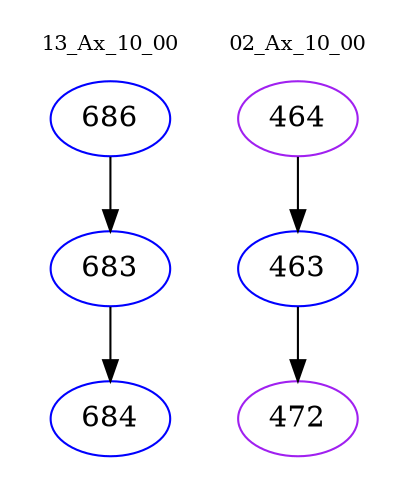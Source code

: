 digraph{
subgraph cluster_0 {
color = white
label = "13_Ax_10_00";
fontsize=10;
T0_686 [label="686", color="blue"]
T0_686 -> T0_683 [color="black"]
T0_683 [label="683", color="blue"]
T0_683 -> T0_684 [color="black"]
T0_684 [label="684", color="blue"]
}
subgraph cluster_1 {
color = white
label = "02_Ax_10_00";
fontsize=10;
T1_464 [label="464", color="purple"]
T1_464 -> T1_463 [color="black"]
T1_463 [label="463", color="blue"]
T1_463 -> T1_472 [color="black"]
T1_472 [label="472", color="purple"]
}
}
